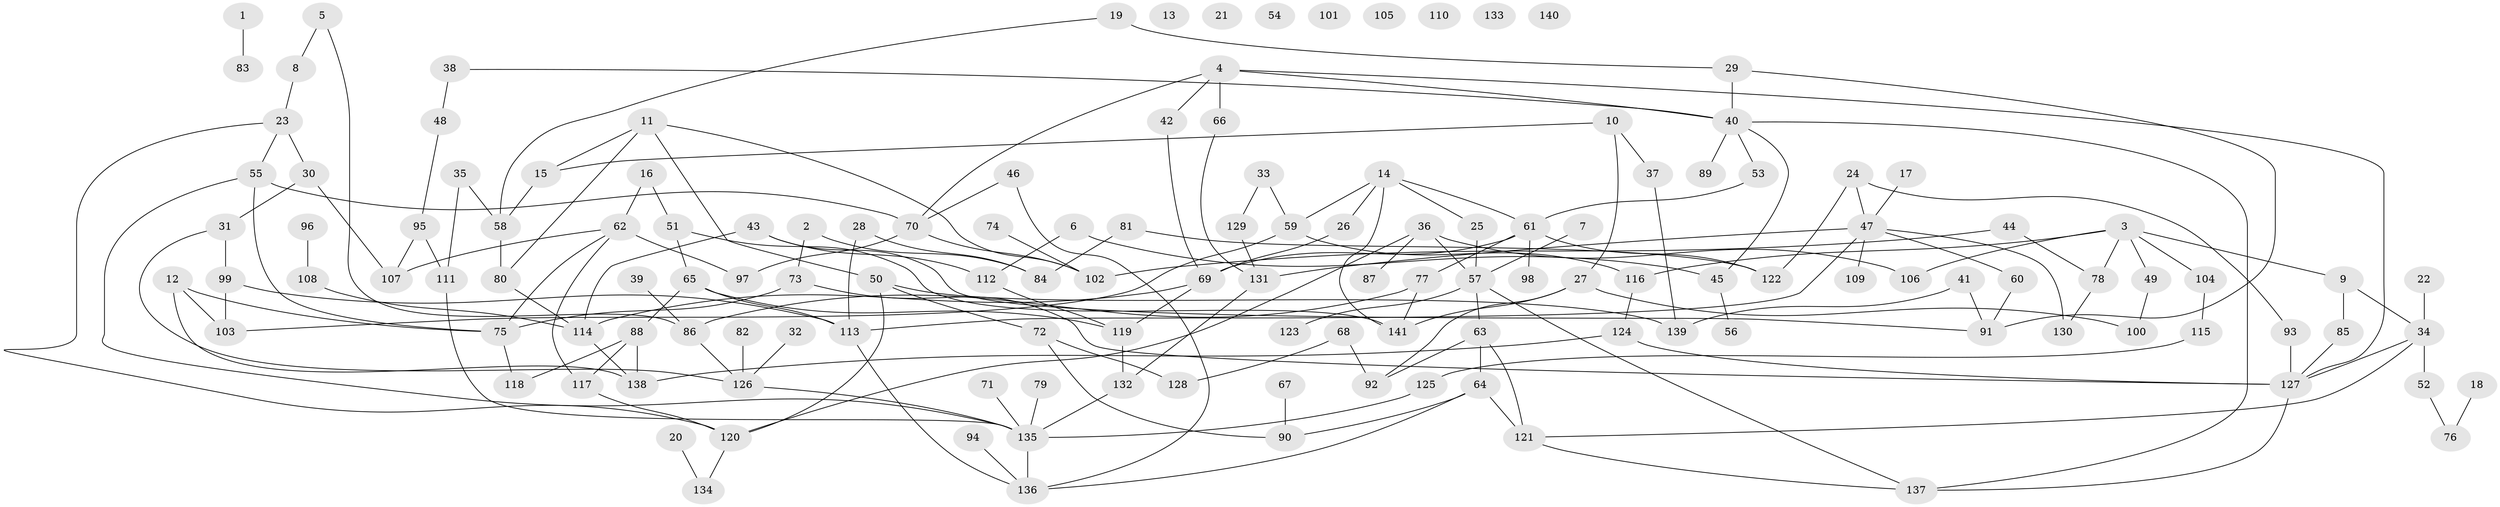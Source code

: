 // Generated by graph-tools (version 1.1) at 2025/00/03/09/25 03:00:52]
// undirected, 141 vertices, 193 edges
graph export_dot {
graph [start="1"]
  node [color=gray90,style=filled];
  1;
  2;
  3;
  4;
  5;
  6;
  7;
  8;
  9;
  10;
  11;
  12;
  13;
  14;
  15;
  16;
  17;
  18;
  19;
  20;
  21;
  22;
  23;
  24;
  25;
  26;
  27;
  28;
  29;
  30;
  31;
  32;
  33;
  34;
  35;
  36;
  37;
  38;
  39;
  40;
  41;
  42;
  43;
  44;
  45;
  46;
  47;
  48;
  49;
  50;
  51;
  52;
  53;
  54;
  55;
  56;
  57;
  58;
  59;
  60;
  61;
  62;
  63;
  64;
  65;
  66;
  67;
  68;
  69;
  70;
  71;
  72;
  73;
  74;
  75;
  76;
  77;
  78;
  79;
  80;
  81;
  82;
  83;
  84;
  85;
  86;
  87;
  88;
  89;
  90;
  91;
  92;
  93;
  94;
  95;
  96;
  97;
  98;
  99;
  100;
  101;
  102;
  103;
  104;
  105;
  106;
  107;
  108;
  109;
  110;
  111;
  112;
  113;
  114;
  115;
  116;
  117;
  118;
  119;
  120;
  121;
  122;
  123;
  124;
  125;
  126;
  127;
  128;
  129;
  130;
  131;
  132;
  133;
  134;
  135;
  136;
  137;
  138;
  139;
  140;
  141;
  1 -- 83;
  2 -- 73;
  2 -- 84;
  3 -- 9;
  3 -- 49;
  3 -- 78;
  3 -- 104;
  3 -- 106;
  3 -- 116;
  4 -- 40;
  4 -- 42;
  4 -- 66;
  4 -- 70;
  4 -- 127;
  5 -- 8;
  5 -- 86;
  6 -- 45;
  6 -- 112;
  7 -- 57;
  8 -- 23;
  9 -- 34;
  9 -- 85;
  10 -- 15;
  10 -- 27;
  10 -- 37;
  11 -- 15;
  11 -- 50;
  11 -- 80;
  11 -- 102;
  12 -- 75;
  12 -- 103;
  12 -- 138;
  14 -- 25;
  14 -- 26;
  14 -- 59;
  14 -- 61;
  14 -- 141;
  15 -- 58;
  16 -- 51;
  16 -- 62;
  17 -- 47;
  18 -- 76;
  19 -- 29;
  19 -- 58;
  20 -- 134;
  22 -- 34;
  23 -- 30;
  23 -- 55;
  23 -- 120;
  24 -- 47;
  24 -- 93;
  24 -- 122;
  25 -- 57;
  26 -- 69;
  27 -- 92;
  27 -- 100;
  27 -- 141;
  28 -- 84;
  28 -- 113;
  29 -- 40;
  29 -- 91;
  30 -- 31;
  30 -- 107;
  31 -- 99;
  31 -- 126;
  32 -- 126;
  33 -- 59;
  33 -- 129;
  34 -- 52;
  34 -- 121;
  34 -- 127;
  35 -- 58;
  35 -- 111;
  36 -- 57;
  36 -- 87;
  36 -- 106;
  36 -- 120;
  37 -- 139;
  38 -- 40;
  38 -- 48;
  39 -- 86;
  40 -- 45;
  40 -- 53;
  40 -- 89;
  40 -- 137;
  41 -- 91;
  41 -- 139;
  42 -- 69;
  43 -- 91;
  43 -- 112;
  43 -- 114;
  44 -- 78;
  44 -- 102;
  45 -- 56;
  46 -- 70;
  46 -- 136;
  47 -- 60;
  47 -- 109;
  47 -- 113;
  47 -- 130;
  47 -- 131;
  48 -- 95;
  49 -- 100;
  50 -- 72;
  50 -- 120;
  50 -- 139;
  51 -- 65;
  51 -- 141;
  52 -- 76;
  53 -- 61;
  55 -- 70;
  55 -- 75;
  55 -- 135;
  57 -- 63;
  57 -- 123;
  57 -- 137;
  58 -- 80;
  59 -- 103;
  59 -- 116;
  60 -- 91;
  61 -- 69;
  61 -- 77;
  61 -- 98;
  61 -- 122;
  62 -- 75;
  62 -- 97;
  62 -- 107;
  62 -- 117;
  63 -- 64;
  63 -- 92;
  63 -- 121;
  64 -- 90;
  64 -- 121;
  64 -- 136;
  65 -- 88;
  65 -- 113;
  65 -- 119;
  66 -- 131;
  67 -- 90;
  68 -- 92;
  68 -- 128;
  69 -- 114;
  69 -- 119;
  70 -- 97;
  70 -- 102;
  71 -- 135;
  72 -- 90;
  72 -- 128;
  73 -- 75;
  73 -- 127;
  74 -- 102;
  75 -- 118;
  77 -- 86;
  77 -- 141;
  78 -- 130;
  79 -- 135;
  80 -- 114;
  81 -- 84;
  81 -- 122;
  82 -- 126;
  85 -- 127;
  86 -- 126;
  88 -- 117;
  88 -- 118;
  88 -- 138;
  93 -- 127;
  94 -- 136;
  95 -- 107;
  95 -- 111;
  96 -- 108;
  99 -- 103;
  99 -- 113;
  104 -- 115;
  108 -- 114;
  111 -- 135;
  112 -- 119;
  113 -- 136;
  114 -- 138;
  115 -- 125;
  116 -- 124;
  117 -- 120;
  119 -- 132;
  120 -- 134;
  121 -- 137;
  124 -- 127;
  124 -- 138;
  125 -- 135;
  126 -- 135;
  127 -- 137;
  129 -- 131;
  131 -- 132;
  132 -- 135;
  135 -- 136;
}
